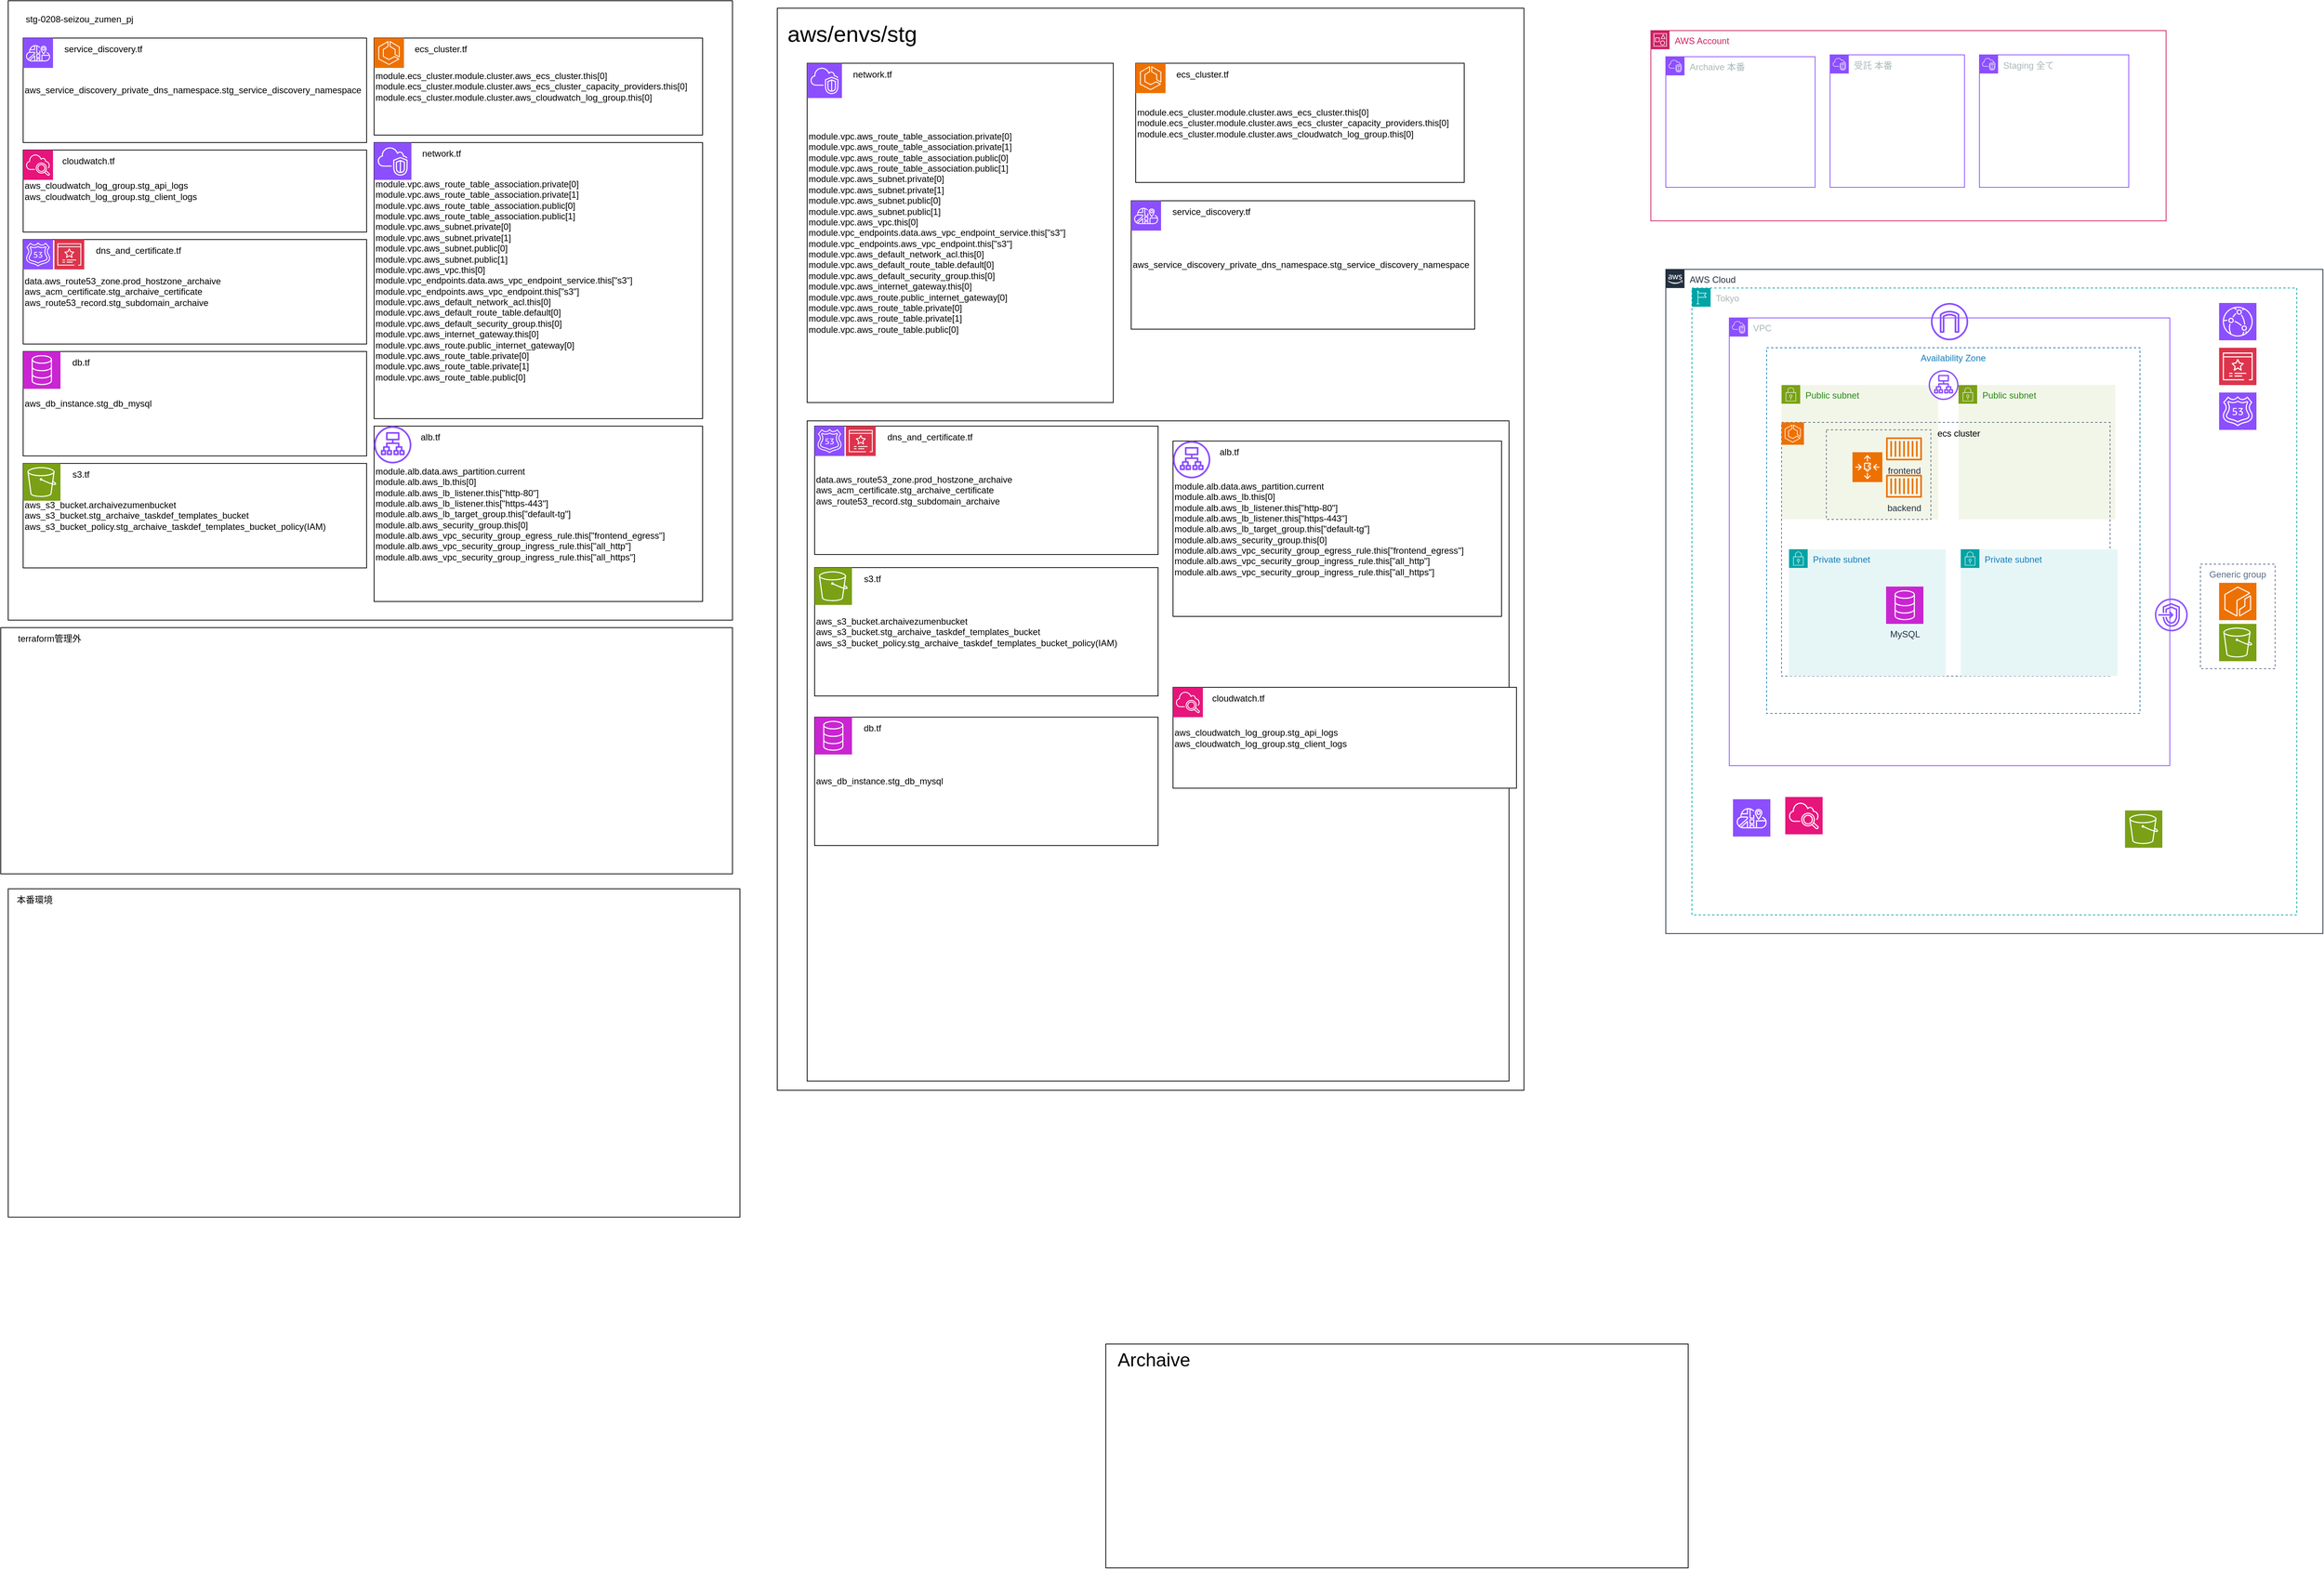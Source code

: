 <mxfile version="26.2.13">
  <diagram name="ページ1" id="I1mmnMLsj8xbr34W4d1a">
    <mxGraphModel dx="4284" dy="2210" grid="1" gridSize="10" guides="1" tooltips="1" connect="1" arrows="1" fold="1" page="1" pageScale="1" pageWidth="827" pageHeight="1169" math="0" shadow="0">
      <root>
        <mxCell id="0" />
        <mxCell id="1" parent="0" />
        <mxCell id="1GBH_SfIVhljW1qB09_X-132" value="" style="group" vertex="1" connectable="0" parent="1">
          <mxGeometry x="280" y="40" width="1120" height="1450" as="geometry" />
        </mxCell>
        <mxCell id="1GBH_SfIVhljW1qB09_X-124" value="&lt;font style=&quot;font-size: 25px;&quot;&gt;Products&lt;/font&gt;" style="text;html=1;align=center;verticalAlign=middle;resizable=0;points=[];autosize=1;strokeColor=none;fillColor=none;" vertex="1" parent="1GBH_SfIVhljW1qB09_X-132">
          <mxGeometry x="20" y="344.068" width="120" height="40" as="geometry" />
        </mxCell>
        <mxCell id="1GBH_SfIVhljW1qB09_X-108" value="" style="rounded=0;whiteSpace=wrap;html=1;" vertex="1" parent="1GBH_SfIVhljW1qB09_X-132">
          <mxGeometry width="1000" height="1450" as="geometry" />
        </mxCell>
        <mxCell id="1GBH_SfIVhljW1qB09_X-114" value="&lt;span style=&quot;font-size: 30px;&quot;&gt;aws/envs/stg&lt;/span&gt;" style="text;html=1;align=center;verticalAlign=middle;resizable=0;points=[];autosize=1;strokeColor=none;fillColor=none;fontSize=40;" vertex="1" parent="1GBH_SfIVhljW1qB09_X-132">
          <mxGeometry width="200" height="60" as="geometry" />
        </mxCell>
        <mxCell id="1GBH_SfIVhljW1qB09_X-113" value="" style="rounded=0;whiteSpace=wrap;html=1;" vertex="1" parent="1GBH_SfIVhljW1qB09_X-132">
          <mxGeometry x="40" y="552.966" width="940" height="884.746" as="geometry" />
        </mxCell>
        <mxCell id="1GBH_SfIVhljW1qB09_X-141" value="" style="group" vertex="1" connectable="0" parent="1GBH_SfIVhljW1qB09_X-132">
          <mxGeometry x="40" y="73.729" width="586.59" height="454.661" as="geometry" />
        </mxCell>
        <mxCell id="1GBH_SfIVhljW1qB09_X-140" value="module.vpc.aws_route_table_association.private[0]&lt;br&gt;module.vpc.aws_route_table_association.private[1]&lt;br&gt;module.vpc.aws_route_table_association.public[0]&lt;br&gt;module.vpc.aws_route_table_association.public[1]&lt;br&gt;module.vpc.aws_subnet.private[0]&lt;br&gt;module.vpc.aws_subnet.private[1]&lt;br&gt;module.vpc.aws_subnet.public[0]&lt;br&gt;module.vpc.aws_subnet.public[1]&lt;br&gt;module.vpc.aws_vpc.this[0]&lt;br&gt;module.vpc_endpoints.data.aws_vpc_endpoint_service.this[&quot;s3&quot;]&lt;br&gt;module.vpc_endpoints.aws_vpc_endpoint.this[&quot;s3&quot;]&lt;div&gt;&lt;span style=&quot;text-align: center;&quot;&gt;module.vpc.aws_default_network_acl.this[0]&lt;/span&gt;&lt;br style=&quot;text-align: center;&quot;&gt;&lt;span style=&quot;text-align: center;&quot;&gt;module.vpc.aws_default_route_table.default[0]&lt;/span&gt;&lt;br style=&quot;text-align: center;&quot;&gt;&lt;span style=&quot;text-align: center;&quot;&gt;module.vpc.aws_default_security_group.this[0]&lt;/span&gt;&lt;br style=&quot;text-align: center;&quot;&gt;&lt;span style=&quot;text-align: center;&quot;&gt;module.vpc.aws_internet_gateway.this[0]&lt;/span&gt;&lt;br style=&quot;text-align: center;&quot;&gt;&lt;span style=&quot;text-align: center;&quot;&gt;module.vpc.aws_route.public_internet_gateway[0]&lt;/span&gt;&lt;br style=&quot;text-align: center;&quot;&gt;&lt;span style=&quot;text-align: center;&quot;&gt;module.vpc.aws_route_table.private[0]&lt;/span&gt;&lt;br style=&quot;text-align: center;&quot;&gt;&lt;span style=&quot;text-align: center;&quot;&gt;module.vpc.aws_route_table.private[1]&lt;/span&gt;&lt;br style=&quot;text-align: center;&quot;&gt;&lt;span style=&quot;text-align: center;&quot;&gt;module.vpc.aws_route_table.public[0]&lt;/span&gt;&lt;/div&gt;" style="rounded=0;whiteSpace=wrap;html=1;align=left;" vertex="1" parent="1GBH_SfIVhljW1qB09_X-141">
          <mxGeometry width="410" height="454.661" as="geometry" />
        </mxCell>
        <mxCell id="1GBH_SfIVhljW1qB09_X-139" value="" style="sketch=0;points=[[0,0,0],[0.25,0,0],[0.5,0,0],[0.75,0,0],[1,0,0],[0,1,0],[0.25,1,0],[0.5,1,0],[0.75,1,0],[1,1,0],[0,0.25,0],[0,0.5,0],[0,0.75,0],[1,0.25,0],[1,0.5,0],[1,0.75,0]];outlineConnect=0;fontColor=#232F3E;fillColor=#8C4FFF;strokeColor=#ffffff;dashed=0;verticalLabelPosition=bottom;verticalAlign=top;align=center;html=1;fontSize=12;fontStyle=0;aspect=fixed;shape=mxgraph.aws4.resourceIcon;resIcon=mxgraph.aws4.vpc;" vertex="1" parent="1GBH_SfIVhljW1qB09_X-141">
          <mxGeometry width="46.591" height="46.591" as="geometry" />
        </mxCell>
        <mxCell id="1GBH_SfIVhljW1qB09_X-138" value="network.tf" style="text;html=1;align=center;verticalAlign=middle;resizable=0;points=[];autosize=1;strokeColor=none;fillColor=none;" vertex="1" parent="1GBH_SfIVhljW1qB09_X-141">
          <mxGeometry x="46.591" width="80" height="30" as="geometry" />
        </mxCell>
        <mxCell id="1GBH_SfIVhljW1qB09_X-182" value="" style="group" vertex="1" connectable="0" parent="1GBH_SfIVhljW1qB09_X-132">
          <mxGeometry x="480" y="73.729" width="440" height="159.746" as="geometry" />
        </mxCell>
        <mxCell id="1GBH_SfIVhljW1qB09_X-181" value="module.ecs_cluster.module.cluster.aws_ecs_cluster.this[0]&lt;br&gt;module.ecs_cluster.module.cluster.aws_ecs_cluster_capacity_providers.this[0]&lt;div&gt;module.ecs_cluster.module.cluster.aws_cloudwatch_log_group.this[0]&lt;/div&gt;" style="rounded=0;whiteSpace=wrap;html=1;align=left;" vertex="1" parent="1GBH_SfIVhljW1qB09_X-182">
          <mxGeometry width="440" height="159.746" as="geometry" />
        </mxCell>
        <mxCell id="1GBH_SfIVhljW1qB09_X-179" value="" style="sketch=0;points=[[0,0,0],[0.25,0,0],[0.5,0,0],[0.75,0,0],[1,0,0],[0,1,0],[0.25,1,0],[0.5,1,0],[0.75,1,0],[1,1,0],[0,0.25,0],[0,0.5,0],[0,0.75,0],[1,0.25,0],[1,0.5,0],[1,0.75,0]];outlineConnect=0;fontColor=#232F3E;fillColor=#ED7100;strokeColor=#ffffff;dashed=0;verticalLabelPosition=bottom;verticalAlign=top;align=center;html=1;fontSize=12;fontStyle=0;aspect=fixed;shape=mxgraph.aws4.resourceIcon;resIcon=mxgraph.aws4.ecs;" vertex="1" parent="1GBH_SfIVhljW1qB09_X-182">
          <mxGeometry width="40" height="40" as="geometry" />
        </mxCell>
        <mxCell id="1GBH_SfIVhljW1qB09_X-180" value="ecs_cluster.tf" style="text;html=1;align=center;verticalAlign=middle;resizable=0;points=[];autosize=1;strokeColor=none;fillColor=none;" vertex="1" parent="1GBH_SfIVhljW1qB09_X-182">
          <mxGeometry x="43.76" width="90" height="30" as="geometry" />
        </mxCell>
        <mxCell id="1GBH_SfIVhljW1qB09_X-186" value="" style="group" vertex="1" connectable="0" parent="1GBH_SfIVhljW1qB09_X-132">
          <mxGeometry x="474.0" y="258.051" width="460" height="172.034" as="geometry" />
        </mxCell>
        <mxCell id="1GBH_SfIVhljW1qB09_X-185" value="aws_service_discovery_private_dns_namespace.stg_service_discovery_namespace" style="rounded=0;whiteSpace=wrap;html=1;align=left;" vertex="1" parent="1GBH_SfIVhljW1qB09_X-186">
          <mxGeometry width="460" height="172.034" as="geometry" />
        </mxCell>
        <mxCell id="1GBH_SfIVhljW1qB09_X-183" value="" style="sketch=0;points=[[0,0,0],[0.25,0,0],[0.5,0,0],[0.75,0,0],[1,0,0],[0,1,0],[0.25,1,0],[0.5,1,0],[0.75,1,0],[1,1,0],[0,0.25,0],[0,0.5,0],[0,0.75,0],[1,0.25,0],[1,0.5,0],[1,0.75,0]];outlineConnect=0;fontColor=#232F3E;fillColor=#8C4FFF;strokeColor=#ffffff;dashed=0;verticalLabelPosition=bottom;verticalAlign=top;align=center;html=1;fontSize=12;fontStyle=0;aspect=fixed;shape=mxgraph.aws4.resourceIcon;resIcon=mxgraph.aws4.cloud_map;" vertex="1" parent="1GBH_SfIVhljW1qB09_X-186">
          <mxGeometry width="40" height="40" as="geometry" />
        </mxCell>
        <mxCell id="1GBH_SfIVhljW1qB09_X-184" value="service_discovery.tf" style="text;html=1;align=center;verticalAlign=middle;resizable=0;points=[];autosize=1;strokeColor=none;fillColor=none;" vertex="1" parent="1GBH_SfIVhljW1qB09_X-186">
          <mxGeometry x="41.818" width="130" height="30" as="geometry" />
        </mxCell>
        <mxCell id="1GBH_SfIVhljW1qB09_X-195" value="" style="group" vertex="1" connectable="0" parent="1GBH_SfIVhljW1qB09_X-132">
          <mxGeometry x="530" y="909.999" width="460" height="135.169" as="geometry" />
        </mxCell>
        <mxCell id="1GBH_SfIVhljW1qB09_X-194" value="aws_cloudwatch_log_group.stg_api_logs&lt;br&gt;&lt;div style=&quot;&quot;&gt;&lt;span style=&quot;background-color: transparent; color: light-dark(rgb(0, 0, 0), rgb(255, 255, 255));&quot;&gt;aws_cloudwatch_log_group.stg_client_logs&lt;/span&gt;&lt;/div&gt;" style="rounded=0;whiteSpace=wrap;html=1;align=left;" vertex="1" parent="1GBH_SfIVhljW1qB09_X-195">
          <mxGeometry width="460" height="135.169" as="geometry" />
        </mxCell>
        <mxCell id="1GBH_SfIVhljW1qB09_X-192" value="cloudwatch.tf" style="text;html=1;align=center;verticalAlign=middle;resizable=0;points=[];autosize=1;strokeColor=none;fillColor=none;" vertex="1" parent="1GBH_SfIVhljW1qB09_X-195">
          <mxGeometry x="41.818" width="90" height="30" as="geometry" />
        </mxCell>
        <mxCell id="1GBH_SfIVhljW1qB09_X-193" value="" style="sketch=0;points=[[0,0,0],[0.25,0,0],[0.5,0,0],[0.75,0,0],[1,0,0],[0,1,0],[0.25,1,0],[0.5,1,0],[0.75,1,0],[1,1,0],[0,0.25,0],[0,0.5,0],[0,0.75,0],[1,0.25,0],[1,0.5,0],[1,0.75,0]];points=[[0,0,0],[0.25,0,0],[0.5,0,0],[0.75,0,0],[1,0,0],[0,1,0],[0.25,1,0],[0.5,1,0],[0.75,1,0],[1,1,0],[0,0.25,0],[0,0.5,0],[0,0.75,0],[1,0.25,0],[1,0.5,0],[1,0.75,0]];outlineConnect=0;fontColor=#232F3E;fillColor=#E7157B;strokeColor=#ffffff;dashed=0;verticalLabelPosition=bottom;verticalAlign=top;align=center;html=1;fontSize=12;fontStyle=0;aspect=fixed;shape=mxgraph.aws4.resourceIcon;resIcon=mxgraph.aws4.cloudwatch_2;" vertex="1" parent="1GBH_SfIVhljW1qB09_X-195">
          <mxGeometry width="40" height="40" as="geometry" />
        </mxCell>
        <mxCell id="1GBH_SfIVhljW1qB09_X-240" value="" style="group" vertex="1" connectable="0" parent="1GBH_SfIVhljW1qB09_X-132">
          <mxGeometry x="50" y="950.0" width="460" height="172.034" as="geometry" />
        </mxCell>
        <mxCell id="1GBH_SfIVhljW1qB09_X-239" value="aws_db_instance.stg_db_mysql" style="rounded=0;whiteSpace=wrap;html=1;align=left;" vertex="1" parent="1GBH_SfIVhljW1qB09_X-240">
          <mxGeometry width="460" height="172.034" as="geometry" />
        </mxCell>
        <mxCell id="1GBH_SfIVhljW1qB09_X-238" value="" style="sketch=0;points=[[0,0,0],[0.25,0,0],[0.5,0,0],[0.75,0,0],[1,0,0],[0,1,0],[0.25,1,0],[0.5,1,0],[0.75,1,0],[1,1,0],[0,0.25,0],[0,0.5,0],[0,0.75,0],[1,0.25,0],[1,0.5,0],[1,0.75,0]];outlineConnect=0;fontColor=#232F3E;fillColor=#C925D1;strokeColor=#ffffff;dashed=0;verticalLabelPosition=bottom;verticalAlign=top;align=center;html=1;fontSize=12;fontStyle=0;aspect=fixed;shape=mxgraph.aws4.resourceIcon;resIcon=mxgraph.aws4.database;" vertex="1" parent="1GBH_SfIVhljW1qB09_X-240">
          <mxGeometry width="50" height="50" as="geometry" />
        </mxCell>
        <mxCell id="1GBH_SfIVhljW1qB09_X-237" value="db.tf" style="text;html=1;align=center;verticalAlign=middle;resizable=0;points=[];autosize=1;strokeColor=none;fillColor=none;" vertex="1" parent="1GBH_SfIVhljW1qB09_X-240">
          <mxGeometry x="52.273" width="50" height="30" as="geometry" />
        </mxCell>
        <mxCell id="1GBH_SfIVhljW1qB09_X-244" value="" style="group" vertex="1" connectable="0" parent="1GBH_SfIVhljW1qB09_X-132">
          <mxGeometry x="50" y="749.576" width="460" height="172.034" as="geometry" />
        </mxCell>
        <mxCell id="1GBH_SfIVhljW1qB09_X-243" value="aws_s3_bucket.archaivezumenbucket&lt;br&gt;aws_s3_bucket.stg_archaive_taskdef_templates_bucket&lt;br&gt;&lt;div style=&quot;&quot;&gt;&lt;span style=&quot;background-color: transparent; color: light-dark(rgb(0, 0, 0), rgb(255, 255, 255));&quot;&gt;aws_s3_bucket_policy.stg_archaive_taskdef_templates_bucket_policy(IAM)&lt;/span&gt;&lt;/div&gt;" style="rounded=0;whiteSpace=wrap;html=1;align=left;" vertex="1" parent="1GBH_SfIVhljW1qB09_X-244">
          <mxGeometry width="460" height="172.034" as="geometry" />
        </mxCell>
        <mxCell id="1GBH_SfIVhljW1qB09_X-242" value="" style="sketch=0;points=[[0,0,0],[0.25,0,0],[0.5,0,0],[0.75,0,0],[1,0,0],[0,1,0],[0.25,1,0],[0.5,1,0],[0.75,1,0],[1,1,0],[0,0.25,0],[0,0.5,0],[0,0.75,0],[1,0.25,0],[1,0.5,0],[1,0.75,0]];outlineConnect=0;fontColor=#232F3E;fillColor=#7AA116;strokeColor=#ffffff;dashed=0;verticalLabelPosition=bottom;verticalAlign=top;align=center;html=1;fontSize=12;fontStyle=0;aspect=fixed;shape=mxgraph.aws4.resourceIcon;resIcon=mxgraph.aws4.s3;" vertex="1" parent="1GBH_SfIVhljW1qB09_X-244">
          <mxGeometry width="50" height="50" as="geometry" />
        </mxCell>
        <mxCell id="1GBH_SfIVhljW1qB09_X-241" value="s3.tf" style="text;html=1;align=center;verticalAlign=middle;resizable=0;points=[];autosize=1;strokeColor=none;fillColor=none;" vertex="1" parent="1GBH_SfIVhljW1qB09_X-244">
          <mxGeometry x="52.273" width="50" height="30" as="geometry" />
        </mxCell>
        <mxCell id="1GBH_SfIVhljW1qB09_X-249" value="" style="group" vertex="1" connectable="0" parent="1GBH_SfIVhljW1qB09_X-132">
          <mxGeometry x="50" y="560.004" width="460" height="172.034" as="geometry" />
        </mxCell>
        <mxCell id="1GBH_SfIVhljW1qB09_X-248" value="data.aws_route53_zone.prod_hostzone_archaive&lt;br&gt;&lt;div style=&quot;&quot;&gt;&lt;span style=&quot;background-color: transparent; color: light-dark(rgb(0, 0, 0), rgb(255, 255, 255));&quot;&gt;aws_acm_certificate.stg_archaive_certificate&lt;/span&gt;&lt;/div&gt;aws_route53_record.stg_subdomain_archaive" style="rounded=0;whiteSpace=wrap;html=1;align=left;" vertex="1" parent="1GBH_SfIVhljW1qB09_X-249">
          <mxGeometry width="460" height="172.034" as="geometry" />
        </mxCell>
        <mxCell id="1GBH_SfIVhljW1qB09_X-245" value="" style="sketch=0;points=[[0,0,0],[0.25,0,0],[0.5,0,0],[0.75,0,0],[1,0,0],[0,1,0],[0.25,1,0],[0.5,1,0],[0.75,1,0],[1,1,0],[0,0.25,0],[0,0.5,0],[0,0.75,0],[1,0.25,0],[1,0.5,0],[1,0.75,0]];outlineConnect=0;fontColor=#232F3E;fillColor=#8C4FFF;strokeColor=#ffffff;dashed=0;verticalLabelPosition=bottom;verticalAlign=top;align=center;html=1;fontSize=12;fontStyle=0;aspect=fixed;shape=mxgraph.aws4.resourceIcon;resIcon=mxgraph.aws4.route_53;" vertex="1" parent="1GBH_SfIVhljW1qB09_X-249">
          <mxGeometry width="40" height="40" as="geometry" />
        </mxCell>
        <mxCell id="1GBH_SfIVhljW1qB09_X-246" value="" style="sketch=0;points=[[0,0,0],[0.25,0,0],[0.5,0,0],[0.75,0,0],[1,0,0],[0,1,0],[0.25,1,0],[0.5,1,0],[0.75,1,0],[1,1,0],[0,0.25,0],[0,0.5,0],[0,0.75,0],[1,0.25,0],[1,0.5,0],[1,0.75,0]];outlineConnect=0;fontColor=#232F3E;fillColor=#DD344C;strokeColor=#ffffff;dashed=0;verticalLabelPosition=bottom;verticalAlign=top;align=center;html=1;fontSize=12;fontStyle=0;aspect=fixed;shape=mxgraph.aws4.resourceIcon;resIcon=mxgraph.aws4.certificate_manager_3;" vertex="1" parent="1GBH_SfIVhljW1qB09_X-249">
          <mxGeometry x="41.818" width="40" height="40" as="geometry" />
        </mxCell>
        <mxCell id="1GBH_SfIVhljW1qB09_X-247" value="dns_and_certificate.tf" style="text;html=1;align=center;verticalAlign=middle;resizable=0;points=[];autosize=1;strokeColor=none;fillColor=none;" vertex="1" parent="1GBH_SfIVhljW1qB09_X-249">
          <mxGeometry x="83.636" width="140" height="30" as="geometry" />
        </mxCell>
        <mxCell id="1GBH_SfIVhljW1qB09_X-236" value="" style="group" vertex="1" connectable="0" parent="1GBH_SfIVhljW1qB09_X-132">
          <mxGeometry x="530" y="580" width="440" height="235" as="geometry" />
        </mxCell>
        <mxCell id="1GBH_SfIVhljW1qB09_X-235" value="module.alb.data.aws_partition.current&lt;br&gt;module.alb.aws_lb.this[0]&lt;br&gt;module.alb.aws_lb_listener.this[&quot;http-80&quot;]&lt;br&gt;module.alb.aws_lb_listener.this[&quot;https-443&quot;]&lt;br&gt;module.alb.aws_lb_target_group.this[&quot;default-tg&quot;]&lt;br&gt;module.alb.aws_security_group.this[0]&lt;br&gt;module.alb.aws_vpc_security_group_egress_rule.this[&quot;frontend_egress&quot;]&lt;br&gt;module.alb.aws_vpc_security_group_ingress_rule.this[&quot;all_http&quot;]&lt;br&gt;&lt;div style=&quot;&quot;&gt;&lt;span style=&quot;background-color: transparent; color: light-dark(rgb(0, 0, 0), rgb(255, 255, 255));&quot;&gt;module.alb.aws_vpc_security_group_ingress_rule.this[&quot;all_https&quot;]&lt;/span&gt;&lt;/div&gt;" style="rounded=0;whiteSpace=wrap;html=1;align=left;" vertex="1" parent="1GBH_SfIVhljW1qB09_X-236">
          <mxGeometry width="440" height="235" as="geometry" />
        </mxCell>
        <mxCell id="1GBH_SfIVhljW1qB09_X-233" value="" style="sketch=0;outlineConnect=0;fontColor=#232F3E;gradientColor=none;fillColor=#8C4FFF;strokeColor=none;dashed=0;verticalLabelPosition=bottom;verticalAlign=top;align=center;html=1;fontSize=12;fontStyle=0;aspect=fixed;pointerEvents=1;shape=mxgraph.aws4.application_load_balancer;" vertex="1" parent="1GBH_SfIVhljW1qB09_X-236">
          <mxGeometry width="50" height="50" as="geometry" />
        </mxCell>
        <mxCell id="1GBH_SfIVhljW1qB09_X-234" value="alb.tf" style="text;html=1;align=center;verticalAlign=middle;resizable=0;points=[];autosize=1;strokeColor=none;fillColor=none;" vertex="1" parent="1GBH_SfIVhljW1qB09_X-236">
          <mxGeometry x="50" width="50" height="30" as="geometry" />
        </mxCell>
        <mxCell id="1GBH_SfIVhljW1qB09_X-67" value="" style="group" vertex="1" connectable="0" parent="1">
          <mxGeometry x="-750" y="30" width="970" height="830" as="geometry" />
        </mxCell>
        <mxCell id="1GBH_SfIVhljW1qB09_X-53" value="" style="rounded=0;whiteSpace=wrap;html=1;" vertex="1" parent="1GBH_SfIVhljW1qB09_X-67">
          <mxGeometry width="970" height="830" as="geometry" />
        </mxCell>
        <mxCell id="1GBH_SfIVhljW1qB09_X-12" value="ecs_cluster.tf&#xa;" style="group" vertex="1" connectable="0" parent="1GBH_SfIVhljW1qB09_X-67">
          <mxGeometry x="490" y="50" width="440" height="510" as="geometry" />
        </mxCell>
        <mxCell id="1GBH_SfIVhljW1qB09_X-16" value="" style="group" vertex="1" connectable="0" parent="1GBH_SfIVhljW1qB09_X-12">
          <mxGeometry width="440" height="130" as="geometry" />
        </mxCell>
        <mxCell id="1GBH_SfIVhljW1qB09_X-8" value="module.ecs_cluster.module.cluster.aws_ecs_cluster.this[0]&lt;br&gt;module.ecs_cluster.module.cluster.aws_ecs_cluster_capacity_providers.this[0]&lt;div&gt;module.ecs_cluster.module.cluster.aws_cloudwatch_log_group.this[0]&lt;/div&gt;" style="rounded=0;whiteSpace=wrap;html=1;align=left;" vertex="1" parent="1GBH_SfIVhljW1qB09_X-16">
          <mxGeometry width="440" height="130" as="geometry" />
        </mxCell>
        <mxCell id="1GBH_SfIVhljW1qB09_X-11" value="" style="sketch=0;points=[[0,0,0],[0.25,0,0],[0.5,0,0],[0.75,0,0],[1,0,0],[0,1,0],[0.25,1,0],[0.5,1,0],[0.75,1,0],[1,1,0],[0,0.25,0],[0,0.5,0],[0,0.75,0],[1,0.25,0],[1,0.5,0],[1,0.75,0]];outlineConnect=0;fontColor=#232F3E;fillColor=#ED7100;strokeColor=#ffffff;dashed=0;verticalLabelPosition=bottom;verticalAlign=top;align=center;html=1;fontSize=12;fontStyle=0;aspect=fixed;shape=mxgraph.aws4.resourceIcon;resIcon=mxgraph.aws4.ecs;" vertex="1" parent="1GBH_SfIVhljW1qB09_X-16">
          <mxGeometry width="40" height="40" as="geometry" />
        </mxCell>
        <mxCell id="1GBH_SfIVhljW1qB09_X-15" value="ecs_cluster.tf" style="text;html=1;align=center;verticalAlign=middle;resizable=0;points=[];autosize=1;strokeColor=none;fillColor=none;" vertex="1" parent="1GBH_SfIVhljW1qB09_X-16">
          <mxGeometry x="43.76" width="90" height="30" as="geometry" />
        </mxCell>
        <mxCell id="1GBH_SfIVhljW1qB09_X-37" value="" style="group" vertex="1" connectable="0" parent="1GBH_SfIVhljW1qB09_X-12">
          <mxGeometry y="140" width="440" height="370" as="geometry" />
        </mxCell>
        <mxCell id="1GBH_SfIVhljW1qB09_X-24" value="module.vpc.aws_route_table_association.private[0]&lt;br&gt;module.vpc.aws_route_table_association.private[1]&lt;br&gt;module.vpc.aws_route_table_association.public[0]&lt;br&gt;module.vpc.aws_route_table_association.public[1]&lt;br&gt;module.vpc.aws_subnet.private[0]&lt;br&gt;module.vpc.aws_subnet.private[1]&lt;br&gt;module.vpc.aws_subnet.public[0]&lt;br&gt;module.vpc.aws_subnet.public[1]&lt;br&gt;module.vpc.aws_vpc.this[0]&lt;br&gt;module.vpc_endpoints.data.aws_vpc_endpoint_service.this[&quot;s3&quot;]&lt;br&gt;module.vpc_endpoints.aws_vpc_endpoint.this[&quot;s3&quot;]&lt;div&gt;&lt;span style=&quot;text-align: center;&quot;&gt;module.vpc.aws_default_network_acl.this[0]&lt;/span&gt;&lt;br style=&quot;text-align: center;&quot;&gt;&lt;span style=&quot;text-align: center;&quot;&gt;module.vpc.aws_default_route_table.default[0]&lt;/span&gt;&lt;br style=&quot;text-align: center;&quot;&gt;&lt;span style=&quot;text-align: center;&quot;&gt;module.vpc.aws_default_security_group.this[0]&lt;/span&gt;&lt;br style=&quot;text-align: center;&quot;&gt;&lt;span style=&quot;text-align: center;&quot;&gt;module.vpc.aws_internet_gateway.this[0]&lt;/span&gt;&lt;br style=&quot;text-align: center;&quot;&gt;&lt;span style=&quot;text-align: center;&quot;&gt;module.vpc.aws_route.public_internet_gateway[0]&lt;/span&gt;&lt;br style=&quot;text-align: center;&quot;&gt;&lt;span style=&quot;text-align: center;&quot;&gt;module.vpc.aws_route_table.private[0]&lt;/span&gt;&lt;br style=&quot;text-align: center;&quot;&gt;&lt;span style=&quot;text-align: center;&quot;&gt;module.vpc.aws_route_table.private[1]&lt;/span&gt;&lt;br style=&quot;text-align: center;&quot;&gt;&lt;span style=&quot;text-align: center;&quot;&gt;module.vpc.aws_route_table.public[0]&lt;/span&gt;&lt;/div&gt;" style="rounded=0;whiteSpace=wrap;html=1;align=left;" vertex="1" parent="1GBH_SfIVhljW1qB09_X-37">
          <mxGeometry width="440" height="370" as="geometry" />
        </mxCell>
        <mxCell id="1GBH_SfIVhljW1qB09_X-35" value="" style="sketch=0;points=[[0,0,0],[0.25,0,0],[0.5,0,0],[0.75,0,0],[1,0,0],[0,1,0],[0.25,1,0],[0.5,1,0],[0.75,1,0],[1,1,0],[0,0.25,0],[0,0.5,0],[0,0.75,0],[1,0.25,0],[1,0.5,0],[1,0.75,0]];outlineConnect=0;fontColor=#232F3E;fillColor=#8C4FFF;strokeColor=#ffffff;dashed=0;verticalLabelPosition=bottom;verticalAlign=top;align=center;html=1;fontSize=12;fontStyle=0;aspect=fixed;shape=mxgraph.aws4.resourceIcon;resIcon=mxgraph.aws4.vpc;" vertex="1" parent="1GBH_SfIVhljW1qB09_X-37">
          <mxGeometry width="50" height="50" as="geometry" />
        </mxCell>
        <mxCell id="1GBH_SfIVhljW1qB09_X-36" value="network.tf" style="text;html=1;align=center;verticalAlign=middle;resizable=0;points=[];autosize=1;strokeColor=none;fillColor=none;" vertex="1" parent="1GBH_SfIVhljW1qB09_X-37">
          <mxGeometry x="50" width="80" height="30" as="geometry" />
        </mxCell>
        <mxCell id="1GBH_SfIVhljW1qB09_X-33" value="" style="group" vertex="1" connectable="0" parent="1GBH_SfIVhljW1qB09_X-67">
          <mxGeometry x="20" y="620" width="460" height="140" as="geometry" />
        </mxCell>
        <mxCell id="1GBH_SfIVhljW1qB09_X-25" value="aws_s3_bucket.archaivezumenbucket&lt;br&gt;aws_s3_bucket.stg_archaive_taskdef_templates_bucket&lt;br&gt;&lt;div style=&quot;&quot;&gt;&lt;span style=&quot;background-color: transparent; color: light-dark(rgb(0, 0, 0), rgb(255, 255, 255));&quot;&gt;aws_s3_bucket_policy.stg_archaive_taskdef_templates_bucket_policy(IAM)&lt;/span&gt;&lt;/div&gt;" style="rounded=0;whiteSpace=wrap;html=1;align=left;" vertex="1" parent="1GBH_SfIVhljW1qB09_X-33">
          <mxGeometry width="460" height="140" as="geometry" />
        </mxCell>
        <mxCell id="1GBH_SfIVhljW1qB09_X-30" value="" style="sketch=0;points=[[0,0,0],[0.25,0,0],[0.5,0,0],[0.75,0,0],[1,0,0],[0,1,0],[0.25,1,0],[0.5,1,0],[0.75,1,0],[1,1,0],[0,0.25,0],[0,0.5,0],[0,0.75,0],[1,0.25,0],[1,0.5,0],[1,0.75,0]];outlineConnect=0;fontColor=#232F3E;fillColor=#7AA116;strokeColor=#ffffff;dashed=0;verticalLabelPosition=bottom;verticalAlign=top;align=center;html=1;fontSize=12;fontStyle=0;aspect=fixed;shape=mxgraph.aws4.resourceIcon;resIcon=mxgraph.aws4.s3;" vertex="1" parent="1GBH_SfIVhljW1qB09_X-33">
          <mxGeometry width="50" height="50" as="geometry" />
        </mxCell>
        <mxCell id="1GBH_SfIVhljW1qB09_X-32" value="s3.tf" style="text;html=1;align=center;verticalAlign=middle;resizable=0;points=[];autosize=1;strokeColor=none;fillColor=none;" vertex="1" parent="1GBH_SfIVhljW1qB09_X-33">
          <mxGeometry x="52.273" width="50" height="30" as="geometry" />
        </mxCell>
        <mxCell id="1GBH_SfIVhljW1qB09_X-34" value="" style="group" vertex="1" connectable="0" parent="1GBH_SfIVhljW1qB09_X-67">
          <mxGeometry x="20" y="470" width="460" height="140" as="geometry" />
        </mxCell>
        <mxCell id="1GBH_SfIVhljW1qB09_X-26" value="aws_db_instance.stg_db_mysql" style="rounded=0;whiteSpace=wrap;html=1;align=left;" vertex="1" parent="1GBH_SfIVhljW1qB09_X-34">
          <mxGeometry width="460" height="140" as="geometry" />
        </mxCell>
        <mxCell id="1GBH_SfIVhljW1qB09_X-28" value="" style="sketch=0;points=[[0,0,0],[0.25,0,0],[0.5,0,0],[0.75,0,0],[1,0,0],[0,1,0],[0.25,1,0],[0.5,1,0],[0.75,1,0],[1,1,0],[0,0.25,0],[0,0.5,0],[0,0.75,0],[1,0.25,0],[1,0.5,0],[1,0.75,0]];outlineConnect=0;fontColor=#232F3E;fillColor=#C925D1;strokeColor=#ffffff;dashed=0;verticalLabelPosition=bottom;verticalAlign=top;align=center;html=1;fontSize=12;fontStyle=0;aspect=fixed;shape=mxgraph.aws4.resourceIcon;resIcon=mxgraph.aws4.database;" vertex="1" parent="1GBH_SfIVhljW1qB09_X-34">
          <mxGeometry width="50" height="50" as="geometry" />
        </mxCell>
        <mxCell id="1GBH_SfIVhljW1qB09_X-29" value="db.tf" style="text;html=1;align=center;verticalAlign=middle;resizable=0;points=[];autosize=1;strokeColor=none;fillColor=none;" vertex="1" parent="1GBH_SfIVhljW1qB09_X-34">
          <mxGeometry x="52.273" width="50" height="30" as="geometry" />
        </mxCell>
        <mxCell id="1GBH_SfIVhljW1qB09_X-44" value="" style="group" vertex="1" connectable="0" parent="1GBH_SfIVhljW1qB09_X-67">
          <mxGeometry x="20" y="200" width="460" height="110" as="geometry" />
        </mxCell>
        <mxCell id="1GBH_SfIVhljW1qB09_X-22" value="aws_cloudwatch_log_group.stg_api_logs&lt;br&gt;&lt;div style=&quot;&quot;&gt;&lt;span style=&quot;background-color: transparent; color: light-dark(rgb(0, 0, 0), rgb(255, 255, 255));&quot;&gt;aws_cloudwatch_log_group.stg_client_logs&lt;/span&gt;&lt;/div&gt;" style="rounded=0;whiteSpace=wrap;html=1;align=left;" vertex="1" parent="1GBH_SfIVhljW1qB09_X-44">
          <mxGeometry width="460" height="110" as="geometry" />
        </mxCell>
        <mxCell id="1GBH_SfIVhljW1qB09_X-42" value="cloudwatch.tf" style="text;html=1;align=center;verticalAlign=middle;resizable=0;points=[];autosize=1;strokeColor=none;fillColor=none;" vertex="1" parent="1GBH_SfIVhljW1qB09_X-44">
          <mxGeometry x="41.818" width="90" height="30" as="geometry" />
        </mxCell>
        <mxCell id="1GBH_SfIVhljW1qB09_X-43" value="" style="sketch=0;points=[[0,0,0],[0.25,0,0],[0.5,0,0],[0.75,0,0],[1,0,0],[0,1,0],[0.25,1,0],[0.5,1,0],[0.75,1,0],[1,1,0],[0,0.25,0],[0,0.5,0],[0,0.75,0],[1,0.25,0],[1,0.5,0],[1,0.75,0]];points=[[0,0,0],[0.25,0,0],[0.5,0,0],[0.75,0,0],[1,0,0],[0,1,0],[0.25,1,0],[0.5,1,0],[0.75,1,0],[1,1,0],[0,0.25,0],[0,0.5,0],[0,0.75,0],[1,0.25,0],[1,0.5,0],[1,0.75,0]];outlineConnect=0;fontColor=#232F3E;fillColor=#E7157B;strokeColor=#ffffff;dashed=0;verticalLabelPosition=bottom;verticalAlign=top;align=center;html=1;fontSize=12;fontStyle=0;aspect=fixed;shape=mxgraph.aws4.resourceIcon;resIcon=mxgraph.aws4.cloudwatch_2;" vertex="1" parent="1GBH_SfIVhljW1qB09_X-44">
          <mxGeometry width="40" height="40" as="geometry" />
        </mxCell>
        <mxCell id="1GBH_SfIVhljW1qB09_X-48" value="" style="group" vertex="1" connectable="0" parent="1GBH_SfIVhljW1qB09_X-67">
          <mxGeometry x="20" y="320" width="460" height="140" as="geometry" />
        </mxCell>
        <mxCell id="1GBH_SfIVhljW1qB09_X-21" value="data.aws_route53_zone.prod_hostzone_archaive&lt;br&gt;&lt;div style=&quot;&quot;&gt;&lt;span style=&quot;background-color: transparent; color: light-dark(rgb(0, 0, 0), rgb(255, 255, 255));&quot;&gt;aws_acm_certificate.stg_archaive_certificate&lt;/span&gt;&lt;/div&gt;aws_route53_record.stg_subdomain_archaive" style="rounded=0;whiteSpace=wrap;html=1;align=left;" vertex="1" parent="1GBH_SfIVhljW1qB09_X-48">
          <mxGeometry width="460" height="140" as="geometry" />
        </mxCell>
        <mxCell id="1GBH_SfIVhljW1qB09_X-45" value="" style="sketch=0;points=[[0,0,0],[0.25,0,0],[0.5,0,0],[0.75,0,0],[1,0,0],[0,1,0],[0.25,1,0],[0.5,1,0],[0.75,1,0],[1,1,0],[0,0.25,0],[0,0.5,0],[0,0.75,0],[1,0.25,0],[1,0.5,0],[1,0.75,0]];outlineConnect=0;fontColor=#232F3E;fillColor=#8C4FFF;strokeColor=#ffffff;dashed=0;verticalLabelPosition=bottom;verticalAlign=top;align=center;html=1;fontSize=12;fontStyle=0;aspect=fixed;shape=mxgraph.aws4.resourceIcon;resIcon=mxgraph.aws4.route_53;" vertex="1" parent="1GBH_SfIVhljW1qB09_X-48">
          <mxGeometry width="40" height="40" as="geometry" />
        </mxCell>
        <mxCell id="1GBH_SfIVhljW1qB09_X-46" value="" style="sketch=0;points=[[0,0,0],[0.25,0,0],[0.5,0,0],[0.75,0,0],[1,0,0],[0,1,0],[0.25,1,0],[0.5,1,0],[0.75,1,0],[1,1,0],[0,0.25,0],[0,0.5,0],[0,0.75,0],[1,0.25,0],[1,0.5,0],[1,0.75,0]];outlineConnect=0;fontColor=#232F3E;fillColor=#DD344C;strokeColor=#ffffff;dashed=0;verticalLabelPosition=bottom;verticalAlign=top;align=center;html=1;fontSize=12;fontStyle=0;aspect=fixed;shape=mxgraph.aws4.resourceIcon;resIcon=mxgraph.aws4.certificate_manager_3;" vertex="1" parent="1GBH_SfIVhljW1qB09_X-48">
          <mxGeometry x="41.818" width="40" height="40" as="geometry" />
        </mxCell>
        <mxCell id="1GBH_SfIVhljW1qB09_X-47" value="dns_and_certificate.tf" style="text;html=1;align=center;verticalAlign=middle;resizable=0;points=[];autosize=1;strokeColor=none;fillColor=none;" vertex="1" parent="1GBH_SfIVhljW1qB09_X-48">
          <mxGeometry x="83.636" width="140" height="30" as="geometry" />
        </mxCell>
        <mxCell id="1GBH_SfIVhljW1qB09_X-51" value="" style="group" vertex="1" connectable="0" parent="1GBH_SfIVhljW1qB09_X-67">
          <mxGeometry x="20" y="50" width="460" height="140" as="geometry" />
        </mxCell>
        <mxCell id="1GBH_SfIVhljW1qB09_X-20" value="aws_service_discovery_private_dns_namespace.stg_service_discovery_namespace" style="rounded=0;whiteSpace=wrap;html=1;align=left;" vertex="1" parent="1GBH_SfIVhljW1qB09_X-51">
          <mxGeometry width="460" height="140" as="geometry" />
        </mxCell>
        <mxCell id="1GBH_SfIVhljW1qB09_X-49" value="" style="sketch=0;points=[[0,0,0],[0.25,0,0],[0.5,0,0],[0.75,0,0],[1,0,0],[0,1,0],[0.25,1,0],[0.5,1,0],[0.75,1,0],[1,1,0],[0,0.25,0],[0,0.5,0],[0,0.75,0],[1,0.25,0],[1,0.5,0],[1,0.75,0]];outlineConnect=0;fontColor=#232F3E;fillColor=#8C4FFF;strokeColor=#ffffff;dashed=0;verticalLabelPosition=bottom;verticalAlign=top;align=center;html=1;fontSize=12;fontStyle=0;aspect=fixed;shape=mxgraph.aws4.resourceIcon;resIcon=mxgraph.aws4.cloud_map;" vertex="1" parent="1GBH_SfIVhljW1qB09_X-51">
          <mxGeometry width="40" height="40" as="geometry" />
        </mxCell>
        <mxCell id="1GBH_SfIVhljW1qB09_X-50" value="service_discovery.tf" style="text;html=1;align=center;verticalAlign=middle;resizable=0;points=[];autosize=1;strokeColor=none;fillColor=none;" vertex="1" parent="1GBH_SfIVhljW1qB09_X-51">
          <mxGeometry x="41.818" width="130" height="30" as="geometry" />
        </mxCell>
        <mxCell id="1GBH_SfIVhljW1qB09_X-52" value="" style="group" vertex="1" connectable="0" parent="1GBH_SfIVhljW1qB09_X-67">
          <mxGeometry x="490" y="570" width="440" height="235" as="geometry" />
        </mxCell>
        <mxCell id="1GBH_SfIVhljW1qB09_X-23" value="module.alb.data.aws_partition.current&lt;br&gt;module.alb.aws_lb.this[0]&lt;br&gt;module.alb.aws_lb_listener.this[&quot;http-80&quot;]&lt;br&gt;module.alb.aws_lb_listener.this[&quot;https-443&quot;]&lt;br&gt;module.alb.aws_lb_target_group.this[&quot;default-tg&quot;]&lt;br&gt;module.alb.aws_security_group.this[0]&lt;br&gt;module.alb.aws_vpc_security_group_egress_rule.this[&quot;frontend_egress&quot;]&lt;br&gt;module.alb.aws_vpc_security_group_ingress_rule.this[&quot;all_http&quot;]&lt;br&gt;&lt;div style=&quot;&quot;&gt;&lt;span style=&quot;background-color: transparent; color: light-dark(rgb(0, 0, 0), rgb(255, 255, 255));&quot;&gt;module.alb.aws_vpc_security_group_ingress_rule.this[&quot;all_https&quot;]&lt;/span&gt;&lt;/div&gt;" style="rounded=0;whiteSpace=wrap;html=1;align=left;" vertex="1" parent="1GBH_SfIVhljW1qB09_X-52">
          <mxGeometry width="440" height="235" as="geometry" />
        </mxCell>
        <mxCell id="1GBH_SfIVhljW1qB09_X-38" value="" style="sketch=0;outlineConnect=0;fontColor=#232F3E;gradientColor=none;fillColor=#8C4FFF;strokeColor=none;dashed=0;verticalLabelPosition=bottom;verticalAlign=top;align=center;html=1;fontSize=12;fontStyle=0;aspect=fixed;pointerEvents=1;shape=mxgraph.aws4.application_load_balancer;" vertex="1" parent="1GBH_SfIVhljW1qB09_X-52">
          <mxGeometry width="50" height="50" as="geometry" />
        </mxCell>
        <mxCell id="1GBH_SfIVhljW1qB09_X-39" value="alb.tf" style="text;html=1;align=center;verticalAlign=middle;resizable=0;points=[];autosize=1;strokeColor=none;fillColor=none;" vertex="1" parent="1GBH_SfIVhljW1qB09_X-52">
          <mxGeometry x="50" width="50" height="30" as="geometry" />
        </mxCell>
        <mxCell id="1GBH_SfIVhljW1qB09_X-54" value="stg-0208-seizou_zumen_pj" style="text;html=1;align=center;verticalAlign=middle;resizable=0;points=[];autosize=1;strokeColor=none;fillColor=none;" vertex="1" parent="1GBH_SfIVhljW1qB09_X-67">
          <mxGeometry x="10" y="10" width="170" height="30" as="geometry" />
        </mxCell>
        <mxCell id="1GBH_SfIVhljW1qB09_X-72" value="AWS Account" style="points=[[0,0],[0.25,0],[0.5,0],[0.75,0],[1,0],[1,0.25],[1,0.5],[1,0.75],[1,1],[0.75,1],[0.5,1],[0.25,1],[0,1],[0,0.75],[0,0.5],[0,0.25]];outlineConnect=0;gradientColor=none;html=1;whiteSpace=wrap;fontSize=12;fontStyle=0;container=1;pointerEvents=0;collapsible=0;recursiveResize=0;shape=mxgraph.aws4.group;grIcon=mxgraph.aws4.group_account;strokeColor=#CD2264;fillColor=none;verticalAlign=top;align=left;spacingLeft=30;fontColor=#CD2264;dashed=0;" vertex="1" parent="1">
          <mxGeometry x="1450" y="70" width="690" height="255" as="geometry" />
        </mxCell>
        <mxCell id="1GBH_SfIVhljW1qB09_X-69" value="Archaive 本番" style="points=[[0,0],[0.25,0],[0.5,0],[0.75,0],[1,0],[1,0.25],[1,0.5],[1,0.75],[1,1],[0.75,1],[0.5,1],[0.25,1],[0,1],[0,0.75],[0,0.5],[0,0.25]];outlineConnect=0;gradientColor=none;html=1;whiteSpace=wrap;fontSize=12;fontStyle=0;container=1;pointerEvents=0;collapsible=0;recursiveResize=0;shape=mxgraph.aws4.group;grIcon=mxgraph.aws4.group_vpc2;strokeColor=#8C4FFF;fillColor=none;verticalAlign=top;align=left;spacingLeft=30;fontColor=#AAB7B8;dashed=0;" vertex="1" parent="1GBH_SfIVhljW1qB09_X-72">
          <mxGeometry x="20" y="35" width="200" height="175" as="geometry" />
        </mxCell>
        <mxCell id="1GBH_SfIVhljW1qB09_X-71" value="受託 本番" style="points=[[0,0],[0.25,0],[0.5,0],[0.75,0],[1,0],[1,0.25],[1,0.5],[1,0.75],[1,1],[0.75,1],[0.5,1],[0.25,1],[0,1],[0,0.75],[0,0.5],[0,0.25]];outlineConnect=0;gradientColor=none;html=1;whiteSpace=wrap;fontSize=12;fontStyle=0;container=1;pointerEvents=0;collapsible=0;recursiveResize=0;shape=mxgraph.aws4.group;grIcon=mxgraph.aws4.group_vpc2;strokeColor=#8C4FFF;fillColor=none;verticalAlign=top;align=left;spacingLeft=30;fontColor=#AAB7B8;dashed=0;" vertex="1" parent="1GBH_SfIVhljW1qB09_X-72">
          <mxGeometry x="240" y="32.5" width="180" height="177.5" as="geometry" />
        </mxCell>
        <mxCell id="1GBH_SfIVhljW1qB09_X-70" value="Staging 全て" style="points=[[0,0],[0.25,0],[0.5,0],[0.75,0],[1,0],[1,0.25],[1,0.5],[1,0.75],[1,1],[0.75,1],[0.5,1],[0.25,1],[0,1],[0,0.75],[0,0.5],[0,0.25]];outlineConnect=0;gradientColor=none;html=1;whiteSpace=wrap;fontSize=12;fontStyle=0;container=1;pointerEvents=0;collapsible=0;recursiveResize=0;shape=mxgraph.aws4.group;grIcon=mxgraph.aws4.group_vpc2;strokeColor=#8C4FFF;fillColor=none;verticalAlign=top;align=left;spacingLeft=30;fontColor=#AAB7B8;dashed=0;" vertex="1" parent="1GBH_SfIVhljW1qB09_X-72">
          <mxGeometry x="440" y="32.5" width="200" height="177.5" as="geometry" />
        </mxCell>
        <mxCell id="1GBH_SfIVhljW1qB09_X-102" value="" style="group" vertex="1" connectable="0" parent="1">
          <mxGeometry x="1470" y="390" width="880" height="890" as="geometry" />
        </mxCell>
        <mxCell id="1GBH_SfIVhljW1qB09_X-74" value="AWS Cloud" style="points=[[0,0],[0.25,0],[0.5,0],[0.75,0],[1,0],[1,0.25],[1,0.5],[1,0.75],[1,1],[0.75,1],[0.5,1],[0.25,1],[0,1],[0,0.75],[0,0.5],[0,0.25]];outlineConnect=0;gradientColor=none;html=1;whiteSpace=wrap;fontSize=12;fontStyle=0;container=0;pointerEvents=0;collapsible=0;recursiveResize=0;shape=mxgraph.aws4.group;grIcon=mxgraph.aws4.group_aws_cloud_alt;strokeColor=#232F3E;fillColor=none;verticalAlign=top;align=left;spacingLeft=30;fontColor=#232F3E;dashed=0;" vertex="1" parent="1GBH_SfIVhljW1qB09_X-102">
          <mxGeometry width="880" height="890" as="geometry" />
        </mxCell>
        <mxCell id="1GBH_SfIVhljW1qB09_X-76" value="&lt;font color=&quot;#aab7b8&quot;&gt;Tokyo&lt;/font&gt;&lt;div&gt;&lt;font color=&quot;#aab7b8&quot;&gt;&lt;br&gt;&lt;/font&gt;&lt;/div&gt;" style="points=[[0,0],[0.25,0],[0.5,0],[0.75,0],[1,0],[1,0.25],[1,0.5],[1,0.75],[1,1],[0.75,1],[0.5,1],[0.25,1],[0,1],[0,0.75],[0,0.5],[0,0.25]];outlineConnect=0;gradientColor=none;html=1;whiteSpace=wrap;fontSize=12;fontStyle=0;container=1;pointerEvents=0;collapsible=0;recursiveResize=0;shape=mxgraph.aws4.group;grIcon=mxgraph.aws4.group_region;strokeColor=#00A4A6;fillColor=none;verticalAlign=top;align=left;spacingLeft=30;fontColor=#147EBA;dashed=1;" vertex="1" parent="1GBH_SfIVhljW1qB09_X-102">
          <mxGeometry x="35" y="25" width="810" height="840" as="geometry" />
        </mxCell>
        <mxCell id="1GBH_SfIVhljW1qB09_X-89" value="" style="sketch=0;points=[[0,0,0],[0.25,0,0],[0.5,0,0],[0.75,0,0],[1,0,0],[0,1,0],[0.25,1,0],[0.5,1,0],[0.75,1,0],[1,1,0],[0,0.25,0],[0,0.5,0],[0,0.75,0],[1,0.25,0],[1,0.5,0],[1,0.75,0]];outlineConnect=0;fontColor=#232F3E;fillColor=#7AA116;strokeColor=#ffffff;dashed=0;verticalLabelPosition=bottom;verticalAlign=top;align=center;html=1;fontSize=12;fontStyle=0;aspect=fixed;shape=mxgraph.aws4.resourceIcon;resIcon=mxgraph.aws4.s3;" vertex="1" parent="1GBH_SfIVhljW1qB09_X-76">
          <mxGeometry x="580" y="700" width="50" height="50" as="geometry" />
        </mxCell>
        <mxCell id="1GBH_SfIVhljW1qB09_X-101" value="" style="group" vertex="1" connectable="0" parent="1GBH_SfIVhljW1qB09_X-76">
          <mxGeometry x="50" y="20" width="731" height="620" as="geometry" />
        </mxCell>
        <mxCell id="1GBH_SfIVhljW1qB09_X-75" value="VPC" style="points=[[0,0],[0.25,0],[0.5,0],[0.75,0],[1,0],[1,0.25],[1,0.5],[1,0.75],[1,1],[0.75,1],[0.5,1],[0.25,1],[0,1],[0,0.75],[0,0.5],[0,0.25]];outlineConnect=0;gradientColor=none;html=1;whiteSpace=wrap;fontSize=12;fontStyle=0;container=0;pointerEvents=0;collapsible=0;recursiveResize=0;shape=mxgraph.aws4.group;grIcon=mxgraph.aws4.group_vpc2;strokeColor=#8C4FFF;fillColor=none;verticalAlign=top;align=left;spacingLeft=30;fontColor=#AAB7B8;dashed=0;movable=0;resizable=0;rotatable=0;deletable=0;editable=0;locked=1;connectable=0;" vertex="1" parent="1GBH_SfIVhljW1qB09_X-101">
          <mxGeometry y="20" width="590" height="600" as="geometry" />
        </mxCell>
        <mxCell id="1GBH_SfIVhljW1qB09_X-78" value="" style="sketch=0;points=[[0,0,0],[0.25,0,0],[0.5,0,0],[0.75,0,0],[1,0,0],[0,1,0],[0.25,1,0],[0.5,1,0],[0.75,1,0],[1,1,0],[0,0.25,0],[0,0.5,0],[0,0.75,0],[1,0.25,0],[1,0.5,0],[1,0.75,0]];outlineConnect=0;fontColor=#232F3E;fillColor=#ED7100;strokeColor=#ffffff;dashed=0;verticalLabelPosition=bottom;verticalAlign=top;align=center;html=1;fontSize=12;fontStyle=0;aspect=fixed;shape=mxgraph.aws4.resourceIcon;resIcon=mxgraph.aws4.ecr;" vertex="1" parent="1GBH_SfIVhljW1qB09_X-101">
          <mxGeometry x="656" y="375" width="50" height="50" as="geometry" />
        </mxCell>
        <mxCell id="1GBH_SfIVhljW1qB09_X-79" value="" style="sketch=0;points=[[0,0,0],[0.25,0,0],[0.5,0,0],[0.75,0,0],[1,0,0],[0,1,0],[0.25,1,0],[0.5,1,0],[0.75,1,0],[1,1,0],[0,0.25,0],[0,0.5,0],[0,0.75,0],[1,0.25,0],[1,0.5,0],[1,0.75,0]];outlineConnect=0;fontColor=#232F3E;fillColor=#8C4FFF;strokeColor=#ffffff;dashed=0;verticalLabelPosition=bottom;verticalAlign=top;align=center;html=1;fontSize=12;fontStyle=0;aspect=fixed;shape=mxgraph.aws4.resourceIcon;resIcon=mxgraph.aws4.cloudfront;" vertex="1" parent="1GBH_SfIVhljW1qB09_X-101">
          <mxGeometry x="656" width="50" height="50" as="geometry" />
        </mxCell>
        <mxCell id="1GBH_SfIVhljW1qB09_X-80" value="" style="sketch=0;points=[[0,0,0],[0.25,0,0],[0.5,0,0],[0.75,0,0],[1,0,0],[0,1,0],[0.25,1,0],[0.5,1,0],[0.75,1,0],[1,1,0],[0,0.25,0],[0,0.5,0],[0,0.75,0],[1,0.25,0],[1,0.5,0],[1,0.75,0]];outlineConnect=0;fontColor=#232F3E;fillColor=#DD344C;strokeColor=#ffffff;dashed=0;verticalLabelPosition=bottom;verticalAlign=top;align=center;html=1;fontSize=12;fontStyle=0;aspect=fixed;shape=mxgraph.aws4.resourceIcon;resIcon=mxgraph.aws4.certificate_manager_3;" vertex="1" parent="1GBH_SfIVhljW1qB09_X-101">
          <mxGeometry x="656" y="60" width="50" height="50" as="geometry" />
        </mxCell>
        <mxCell id="1GBH_SfIVhljW1qB09_X-81" value="" style="sketch=0;points=[[0,0,0],[0.25,0,0],[0.5,0,0],[0.75,0,0],[1,0,0],[0,1,0],[0.25,1,0],[0.5,1,0],[0.75,1,0],[1,1,0],[0,0.25,0],[0,0.5,0],[0,0.75,0],[1,0.25,0],[1,0.5,0],[1,0.75,0]];outlineConnect=0;fontColor=#232F3E;fillColor=#8C4FFF;strokeColor=#ffffff;dashed=0;verticalLabelPosition=bottom;verticalAlign=top;align=center;html=1;fontSize=12;fontStyle=0;aspect=fixed;shape=mxgraph.aws4.resourceIcon;resIcon=mxgraph.aws4.route_53;" vertex="1" parent="1GBH_SfIVhljW1qB09_X-101">
          <mxGeometry x="656" y="120" width="50" height="50" as="geometry" />
        </mxCell>
        <mxCell id="1GBH_SfIVhljW1qB09_X-82" value="" style="sketch=0;points=[[0,0,0],[0.25,0,0],[0.5,0,0],[0.75,0,0],[1,0,0],[0,1,0],[0.25,1,0],[0.5,1,0],[0.75,1,0],[1,1,0],[0,0.25,0],[0,0.5,0],[0,0.75,0],[1,0.25,0],[1,0.5,0],[1,0.75,0]];outlineConnect=0;fontColor=#232F3E;fillColor=#7AA116;strokeColor=#ffffff;dashed=0;verticalLabelPosition=bottom;verticalAlign=top;align=center;html=1;fontSize=12;fontStyle=0;aspect=fixed;shape=mxgraph.aws4.resourceIcon;resIcon=mxgraph.aws4.s3;" vertex="1" parent="1GBH_SfIVhljW1qB09_X-101">
          <mxGeometry x="656" y="430" width="50" height="50" as="geometry" />
        </mxCell>
        <mxCell id="1GBH_SfIVhljW1qB09_X-83" value="Generic group" style="fillColor=none;strokeColor=#5A6C86;dashed=1;verticalAlign=top;fontStyle=0;fontColor=#5A6C86;whiteSpace=wrap;html=1;" vertex="1" parent="1GBH_SfIVhljW1qB09_X-101">
          <mxGeometry x="631" y="350" width="100" height="140" as="geometry" />
        </mxCell>
        <mxCell id="1GBH_SfIVhljW1qB09_X-77" value="" style="sketch=0;outlineConnect=0;fontColor=#232F3E;gradientColor=none;fillColor=#8C4FFF;strokeColor=none;dashed=0;verticalLabelPosition=bottom;verticalAlign=top;align=center;html=1;fontSize=12;fontStyle=0;aspect=fixed;pointerEvents=1;shape=mxgraph.aws4.internet_gateway;movable=0;resizable=0;rotatable=0;deletable=0;editable=0;locked=1;connectable=0;" vertex="1" parent="1GBH_SfIVhljW1qB09_X-101">
          <mxGeometry x="270" width="50" height="50" as="geometry" />
        </mxCell>
        <mxCell id="1GBH_SfIVhljW1qB09_X-84" value="Availability Zone" style="fillColor=none;strokeColor=#147EBA;dashed=1;verticalAlign=top;fontStyle=0;fontColor=#147EBA;whiteSpace=wrap;html=1;movable=1;resizable=1;rotatable=1;deletable=1;editable=1;locked=0;connectable=1;" vertex="1" parent="1GBH_SfIVhljW1qB09_X-101">
          <mxGeometry x="50" y="60" width="500" height="490" as="geometry" />
        </mxCell>
        <mxCell id="1GBH_SfIVhljW1qB09_X-85" value="Public subnet" style="points=[[0,0],[0.25,0],[0.5,0],[0.75,0],[1,0],[1,0.25],[1,0.5],[1,0.75],[1,1],[0.75,1],[0.5,1],[0.25,1],[0,1],[0,0.75],[0,0.5],[0,0.25]];outlineConnect=0;gradientColor=none;html=1;whiteSpace=wrap;fontSize=12;fontStyle=0;container=1;pointerEvents=0;collapsible=0;recursiveResize=0;shape=mxgraph.aws4.group;grIcon=mxgraph.aws4.group_security_group;grStroke=0;strokeColor=#7AA116;fillColor=#F2F6E8;verticalAlign=top;align=left;spacingLeft=30;fontColor=#248814;dashed=0;movable=1;resizable=1;rotatable=1;deletable=1;editable=1;locked=0;connectable=1;" vertex="1" parent="1GBH_SfIVhljW1qB09_X-101">
          <mxGeometry x="70" y="110" width="210" height="180" as="geometry" />
        </mxCell>
        <mxCell id="1GBH_SfIVhljW1qB09_X-86" value="Public subnet" style="points=[[0,0],[0.25,0],[0.5,0],[0.75,0],[1,0],[1,0.25],[1,0.5],[1,0.75],[1,1],[0.75,1],[0.5,1],[0.25,1],[0,1],[0,0.75],[0,0.5],[0,0.25]];outlineConnect=0;gradientColor=none;html=1;whiteSpace=wrap;fontSize=12;fontStyle=0;container=1;pointerEvents=0;collapsible=0;recursiveResize=0;shape=mxgraph.aws4.group;grIcon=mxgraph.aws4.group_security_group;grStroke=0;strokeColor=#7AA116;fillColor=#F2F6E8;verticalAlign=top;align=left;spacingLeft=30;fontColor=#248814;dashed=0;movable=1;resizable=1;rotatable=1;deletable=1;editable=1;locked=0;connectable=1;" vertex="1" parent="1GBH_SfIVhljW1qB09_X-101">
          <mxGeometry x="307" y="110" width="210" height="180" as="geometry" />
        </mxCell>
        <mxCell id="1GBH_SfIVhljW1qB09_X-93" value="" style="fillColor=none;strokeColor=#5A6C86;dashed=1;verticalAlign=top;fontStyle=0;fontColor=#5A6C86;whiteSpace=wrap;html=1;" vertex="1" parent="1GBH_SfIVhljW1qB09_X-101">
          <mxGeometry x="70" y="160" width="440" height="340" as="geometry" />
        </mxCell>
        <mxCell id="1GBH_SfIVhljW1qB09_X-87" value="Private subnet" style="points=[[0,0],[0.25,0],[0.5,0],[0.75,0],[1,0],[1,0.25],[1,0.5],[1,0.75],[1,1],[0.75,1],[0.5,1],[0.25,1],[0,1],[0,0.75],[0,0.5],[0,0.25]];outlineConnect=0;gradientColor=none;html=1;whiteSpace=wrap;fontSize=12;fontStyle=0;container=1;pointerEvents=0;collapsible=0;recursiveResize=0;shape=mxgraph.aws4.group;grIcon=mxgraph.aws4.group_security_group;grStroke=0;strokeColor=#00A4A6;fillColor=#E6F6F7;verticalAlign=top;align=left;spacingLeft=30;fontColor=#147EBA;dashed=0;movable=1;resizable=1;rotatable=1;deletable=1;editable=1;locked=0;connectable=1;" vertex="1" parent="1GBH_SfIVhljW1qB09_X-101">
          <mxGeometry x="80" y="330" width="210" height="170" as="geometry" />
        </mxCell>
        <mxCell id="1GBH_SfIVhljW1qB09_X-88" value="Private subnet" style="points=[[0,0],[0.25,0],[0.5,0],[0.75,0],[1,0],[1,0.25],[1,0.5],[1,0.75],[1,1],[0.75,1],[0.5,1],[0.25,1],[0,1],[0,0.75],[0,0.5],[0,0.25]];outlineConnect=0;gradientColor=none;html=1;whiteSpace=wrap;fontSize=12;fontStyle=0;container=1;pointerEvents=0;collapsible=0;recursiveResize=0;shape=mxgraph.aws4.group;grIcon=mxgraph.aws4.group_security_group;grStroke=0;strokeColor=#00A4A6;fillColor=#E6F6F7;verticalAlign=top;align=left;spacingLeft=30;fontColor=#147EBA;dashed=0;movable=1;resizable=1;rotatable=1;deletable=1;editable=1;locked=0;connectable=1;" vertex="1" parent="1GBH_SfIVhljW1qB09_X-101">
          <mxGeometry x="310" y="330" width="210" height="170" as="geometry" />
        </mxCell>
        <mxCell id="1GBH_SfIVhljW1qB09_X-90" value="" style="sketch=0;points=[[0,0,0],[0.25,0,0],[0.5,0,0],[0.75,0,0],[1,0,0],[0,1,0],[0.25,1,0],[0.5,1,0],[0.75,1,0],[1,1,0],[0,0.25,0],[0,0.5,0],[0,0.75,0],[1,0.25,0],[1,0.5,0],[1,0.75,0]];outlineConnect=0;fontColor=#232F3E;fillColor=#ED7100;strokeColor=#ffffff;dashed=0;verticalLabelPosition=bottom;verticalAlign=top;align=center;html=1;fontSize=12;fontStyle=0;aspect=fixed;shape=mxgraph.aws4.resourceIcon;resIcon=mxgraph.aws4.ecs;" vertex="1" parent="1GBH_SfIVhljW1qB09_X-101">
          <mxGeometry x="70" y="160" width="30" height="30" as="geometry" />
        </mxCell>
        <mxCell id="1GBH_SfIVhljW1qB09_X-91" value="frontend" style="sketch=0;outlineConnect=0;fontColor=#232F3E;gradientColor=none;fillColor=#ED7100;strokeColor=none;dashed=0;verticalLabelPosition=bottom;verticalAlign=top;align=center;html=1;fontSize=12;fontStyle=0;aspect=fixed;pointerEvents=1;shape=mxgraph.aws4.container_1;" vertex="1" parent="1GBH_SfIVhljW1qB09_X-101">
          <mxGeometry x="210" y="180" width="48" height="31" as="geometry" />
        </mxCell>
        <mxCell id="1GBH_SfIVhljW1qB09_X-92" value="backend" style="sketch=0;outlineConnect=0;fontColor=#232F3E;gradientColor=none;fillColor=#ED7100;strokeColor=none;dashed=0;verticalLabelPosition=bottom;verticalAlign=top;align=center;html=1;fontSize=12;fontStyle=0;aspect=fixed;pointerEvents=1;shape=mxgraph.aws4.container_1;" vertex="1" parent="1GBH_SfIVhljW1qB09_X-101">
          <mxGeometry x="210" y="230" width="48" height="31" as="geometry" />
        </mxCell>
        <mxCell id="1GBH_SfIVhljW1qB09_X-94" value="MySQL" style="sketch=0;points=[[0,0,0],[0.25,0,0],[0.5,0,0],[0.75,0,0],[1,0,0],[0,1,0],[0.25,1,0],[0.5,1,0],[0.75,1,0],[1,1,0],[0,0.25,0],[0,0.5,0],[0,0.75,0],[1,0.25,0],[1,0.5,0],[1,0.75,0]];outlineConnect=0;fontColor=#232F3E;fillColor=#C925D1;strokeColor=#ffffff;dashed=0;verticalLabelPosition=bottom;verticalAlign=top;align=center;html=1;fontSize=12;fontStyle=0;aspect=fixed;shape=mxgraph.aws4.resourceIcon;resIcon=mxgraph.aws4.database;" vertex="1" parent="1GBH_SfIVhljW1qB09_X-101">
          <mxGeometry x="210" y="380" width="50" height="50" as="geometry" />
        </mxCell>
        <mxCell id="1GBH_SfIVhljW1qB09_X-95" value="" style="sketch=0;outlineConnect=0;fontColor=#232F3E;gradientColor=none;fillColor=#8C4FFF;strokeColor=none;dashed=0;verticalLabelPosition=bottom;verticalAlign=top;align=center;html=1;fontSize=12;fontStyle=0;aspect=fixed;pointerEvents=1;shape=mxgraph.aws4.endpoints;" vertex="1" parent="1GBH_SfIVhljW1qB09_X-101">
          <mxGeometry x="570" y="396" width="44" height="44" as="geometry" />
        </mxCell>
        <mxCell id="1GBH_SfIVhljW1qB09_X-97" value="" style="sketch=0;outlineConnect=0;fontColor=#232F3E;gradientColor=none;fillColor=#8C4FFF;strokeColor=none;dashed=0;verticalLabelPosition=bottom;verticalAlign=top;align=center;html=1;fontSize=12;fontStyle=0;aspect=fixed;pointerEvents=1;shape=mxgraph.aws4.application_load_balancer;" vertex="1" parent="1GBH_SfIVhljW1qB09_X-101">
          <mxGeometry x="267" y="90" width="40" height="40" as="geometry" />
        </mxCell>
        <mxCell id="1GBH_SfIVhljW1qB09_X-98" value="" style="sketch=0;points=[[0,0,0],[0.25,0,0],[0.5,0,0],[0.75,0,0],[1,0,0],[0,1,0],[0.25,1,0],[0.5,1,0],[0.75,1,0],[1,1,0],[0,0.25,0],[0,0.5,0],[0,0.75,0],[1,0.25,0],[1,0.5,0],[1,0.75,0]];outlineConnect=0;fontColor=#232F3E;fillColor=#ED7100;strokeColor=#ffffff;dashed=0;verticalLabelPosition=bottom;verticalAlign=top;align=center;html=1;fontSize=12;fontStyle=0;aspect=fixed;shape=mxgraph.aws4.resourceIcon;resIcon=mxgraph.aws4.auto_scaling3;" vertex="1" parent="1GBH_SfIVhljW1qB09_X-101">
          <mxGeometry x="165" y="200" width="40" height="40" as="geometry" />
        </mxCell>
        <mxCell id="1GBH_SfIVhljW1qB09_X-100" value="" style="fillColor=none;strokeColor=#5A6C86;dashed=1;verticalAlign=top;fontStyle=0;fontColor=#5A6C86;whiteSpace=wrap;html=1;" vertex="1" parent="1GBH_SfIVhljW1qB09_X-101">
          <mxGeometry x="130" y="170" width="140" height="120" as="geometry" />
        </mxCell>
        <mxCell id="1GBH_SfIVhljW1qB09_X-103" value="ecs cluster" style="text;html=1;align=center;verticalAlign=middle;resizable=0;points=[];autosize=1;strokeColor=none;fillColor=none;" vertex="1" parent="1GBH_SfIVhljW1qB09_X-101">
          <mxGeometry x="267" y="160" width="80" height="30" as="geometry" />
        </mxCell>
        <mxCell id="1GBH_SfIVhljW1qB09_X-104" value="" style="sketch=0;points=[[0,0,0],[0.25,0,0],[0.5,0,0],[0.75,0,0],[1,0,0],[0,1,0],[0.25,1,0],[0.5,1,0],[0.75,1,0],[1,1,0],[0,0.25,0],[0,0.5,0],[0,0.75,0],[1,0.25,0],[1,0.5,0],[1,0.75,0]];outlineConnect=0;fontColor=#232F3E;fillColor=#8C4FFF;strokeColor=#ffffff;dashed=0;verticalLabelPosition=bottom;verticalAlign=top;align=center;html=1;fontSize=12;fontStyle=0;aspect=fixed;shape=mxgraph.aws4.resourceIcon;resIcon=mxgraph.aws4.cloud_map;" vertex="1" parent="1GBH_SfIVhljW1qB09_X-102">
          <mxGeometry x="90" y="710" width="50" height="50" as="geometry" />
        </mxCell>
        <mxCell id="1GBH_SfIVhljW1qB09_X-105" value="" style="sketch=0;points=[[0,0,0],[0.25,0,0],[0.5,0,0],[0.75,0,0],[1,0,0],[0,1,0],[0.25,1,0],[0.5,1,0],[0.75,1,0],[1,1,0],[0,0.25,0],[0,0.5,0],[0,0.75,0],[1,0.25,0],[1,0.5,0],[1,0.75,0]];points=[[0,0,0],[0.25,0,0],[0.5,0,0],[0.75,0,0],[1,0,0],[0,1,0],[0.25,1,0],[0.5,1,0],[0.75,1,0],[1,1,0],[0,0.25,0],[0,0.5,0],[0,0.75,0],[1,0.25,0],[1,0.5,0],[1,0.75,0]];outlineConnect=0;fontColor=#232F3E;fillColor=#E7157B;strokeColor=#ffffff;dashed=0;verticalLabelPosition=bottom;verticalAlign=top;align=center;html=1;fontSize=12;fontStyle=0;aspect=fixed;shape=mxgraph.aws4.resourceIcon;resIcon=mxgraph.aws4.cloudwatch_2;" vertex="1" parent="1GBH_SfIVhljW1qB09_X-102">
          <mxGeometry x="160" y="707" width="50" height="50" as="geometry" />
        </mxCell>
        <mxCell id="1GBH_SfIVhljW1qB09_X-106" value="" style="group" vertex="1" connectable="0" parent="1">
          <mxGeometry x="-760" y="870" width="980" height="330" as="geometry" />
        </mxCell>
        <mxCell id="1GBH_SfIVhljW1qB09_X-55" value="" style="rounded=0;whiteSpace=wrap;html=1;" vertex="1" parent="1GBH_SfIVhljW1qB09_X-106">
          <mxGeometry width="980" height="330" as="geometry" />
        </mxCell>
        <mxCell id="1GBH_SfIVhljW1qB09_X-57" value="terraform管理外" style="text;html=1;align=center;verticalAlign=middle;resizable=0;points=[];autosize=1;strokeColor=none;fillColor=none;" vertex="1" parent="1GBH_SfIVhljW1qB09_X-106">
          <mxGeometry x="10" width="110" height="30" as="geometry" />
        </mxCell>
        <mxCell id="1GBH_SfIVhljW1qB09_X-107" value="" style="group" vertex="1" connectable="0" parent="1">
          <mxGeometry x="-750" y="1220" width="980" height="440" as="geometry" />
        </mxCell>
        <mxCell id="1GBH_SfIVhljW1qB09_X-59" value="" style="rounded=0;whiteSpace=wrap;html=1;" vertex="1" parent="1GBH_SfIVhljW1qB09_X-107">
          <mxGeometry width="980" height="440" as="geometry" />
        </mxCell>
        <mxCell id="1GBH_SfIVhljW1qB09_X-60" value="本番環境" style="text;html=1;align=center;verticalAlign=middle;resizable=0;points=[];autosize=1;strokeColor=none;fillColor=none;" vertex="1" parent="1GBH_SfIVhljW1qB09_X-107">
          <mxGeometry width="70" height="30" as="geometry" />
        </mxCell>
        <mxCell id="1GBH_SfIVhljW1qB09_X-133" value="" style="group" vertex="1" connectable="0" parent="1">
          <mxGeometry x="720" y="1830" width="780" height="300" as="geometry" />
        </mxCell>
        <mxCell id="1GBH_SfIVhljW1qB09_X-123" value="" style="rounded=0;whiteSpace=wrap;html=1;" vertex="1" parent="1GBH_SfIVhljW1qB09_X-133">
          <mxGeometry width="780" height="300" as="geometry" />
        </mxCell>
        <mxCell id="1GBH_SfIVhljW1qB09_X-125" value="&lt;font style=&quot;font-size: 25px;&quot;&gt;Archaive&lt;/font&gt;" style="text;html=1;align=center;verticalAlign=middle;resizable=0;points=[];autosize=1;strokeColor=none;fillColor=none;" vertex="1" parent="1GBH_SfIVhljW1qB09_X-133">
          <mxGeometry x="4" width="120" height="40" as="geometry" />
        </mxCell>
      </root>
    </mxGraphModel>
  </diagram>
</mxfile>
